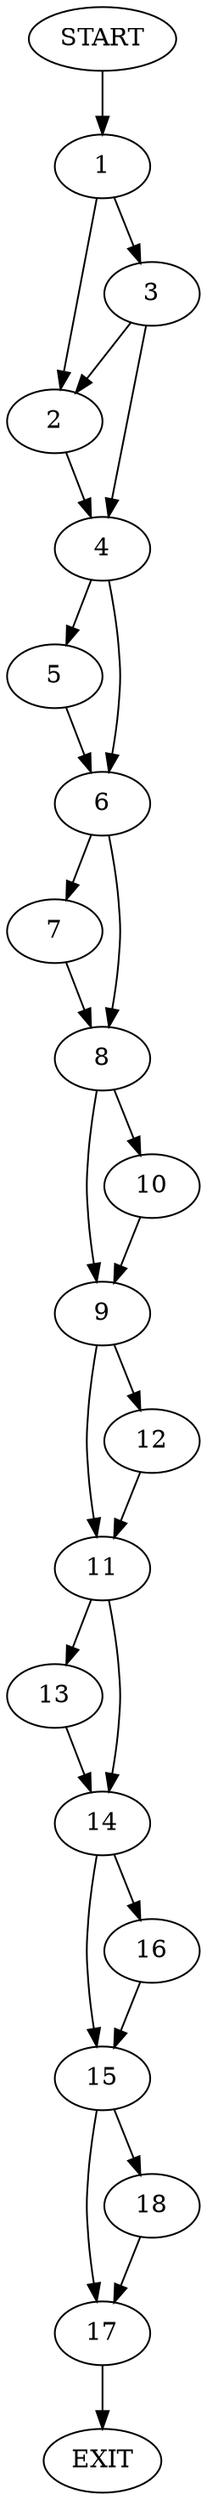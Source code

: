 digraph {
0 [label="START"]
19 [label="EXIT"]
0 -> 1
1 -> 2
1 -> 3
2 -> 4
3 -> 4
3 -> 2
4 -> 5
4 -> 6
6 -> 7
6 -> 8
5 -> 6
7 -> 8
8 -> 9
8 -> 10
9 -> 11
9 -> 12
10 -> 9
12 -> 11
11 -> 13
11 -> 14
13 -> 14
14 -> 15
14 -> 16
16 -> 15
15 -> 17
15 -> 18
17 -> 19
18 -> 17
}
